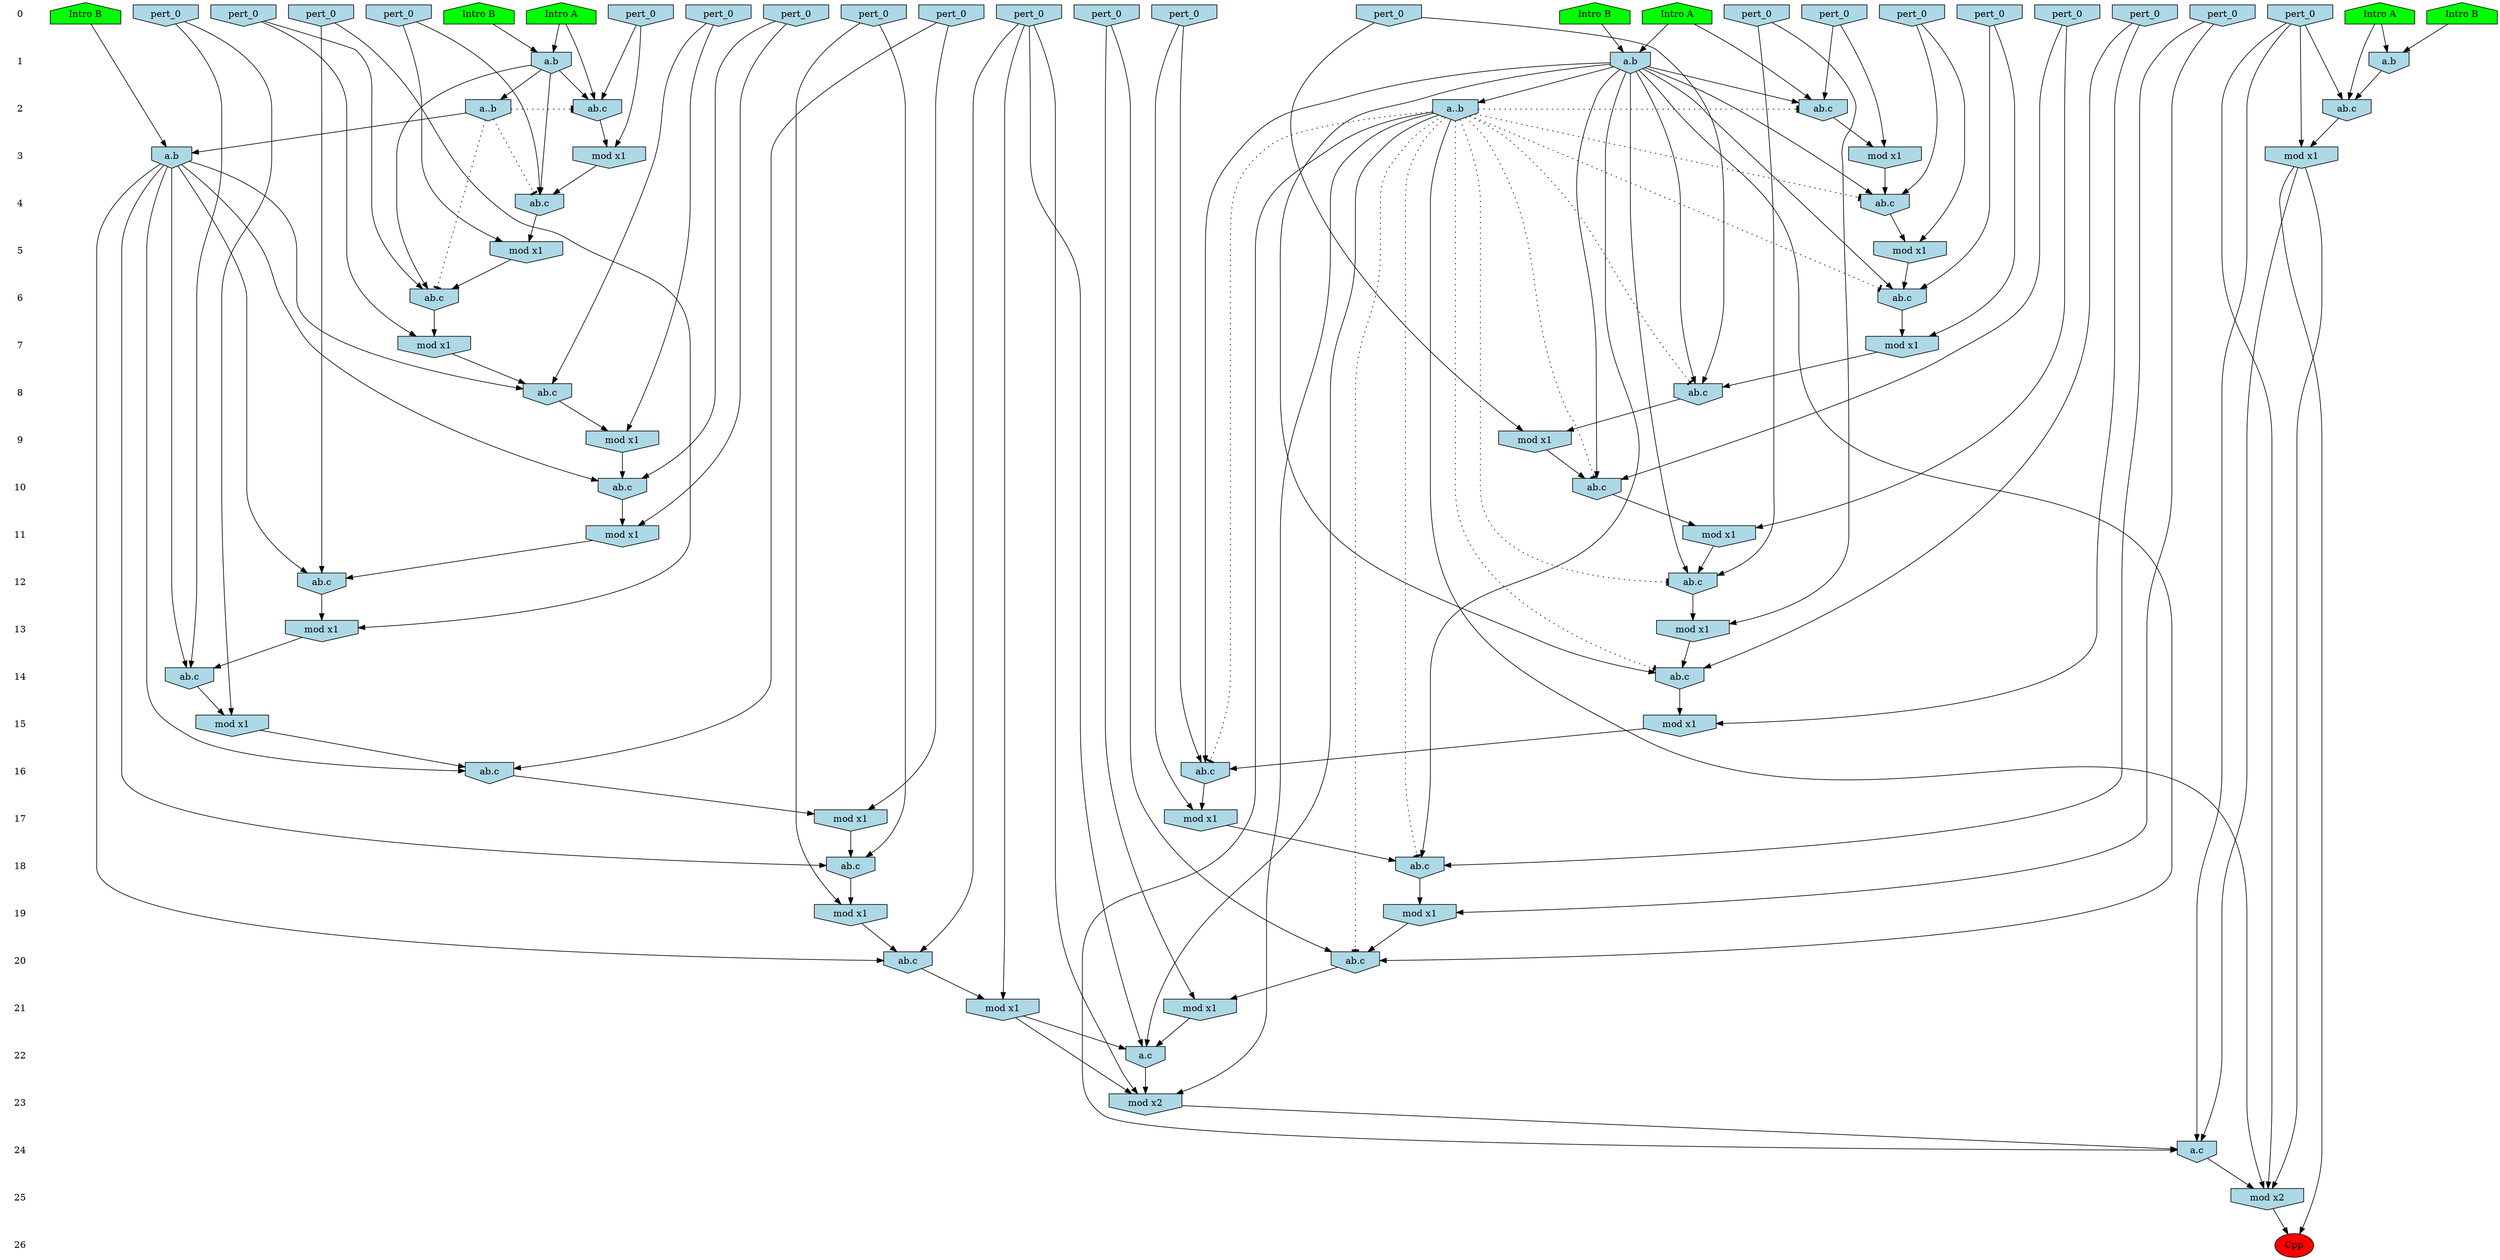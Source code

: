 /* Compression of 1 causal flows obtained in average at 2.000287E+01 t.u */
/* Compressed causal flows were: [1] */
digraph G{
 ranksep=.5 ; 
{ rank = same ; "0" [shape=plaintext] ; node_1 [label ="Intro B", shape=house, style=filled, fillcolor=green] ;
node_2 [label ="Intro B", shape=house, style=filled, fillcolor=green] ;
node_3 [label ="Intro B", shape=house, style=filled, fillcolor=green] ;
node_4 [label ="Intro A", shape=house, style=filled, fillcolor=green] ;
node_5 [label ="Intro A", shape=house, style=filled, fillcolor=green] ;
node_6 [label ="Intro A", shape=house, style=filled, fillcolor=green] ;
node_7 [label ="Intro B", shape=house, style=filled, fillcolor=green] ;
node_11 [label="pert_0", shape=invhouse, style=filled, fillcolor = lightblue] ;
node_12 [label="pert_0", shape=invhouse, style=filled, fillcolor = lightblue] ;
node_13 [label="pert_0", shape=invhouse, style=filled, fillcolor = lightblue] ;
node_14 [label="pert_0", shape=invhouse, style=filled, fillcolor = lightblue] ;
node_15 [label="pert_0", shape=invhouse, style=filled, fillcolor = lightblue] ;
node_16 [label="pert_0", shape=invhouse, style=filled, fillcolor = lightblue] ;
node_17 [label="pert_0", shape=invhouse, style=filled, fillcolor = lightblue] ;
node_18 [label="pert_0", shape=invhouse, style=filled, fillcolor = lightblue] ;
node_19 [label="pert_0", shape=invhouse, style=filled, fillcolor = lightblue] ;
node_20 [label="pert_0", shape=invhouse, style=filled, fillcolor = lightblue] ;
node_21 [label="pert_0", shape=invhouse, style=filled, fillcolor = lightblue] ;
node_22 [label="pert_0", shape=invhouse, style=filled, fillcolor = lightblue] ;
node_23 [label="pert_0", shape=invhouse, style=filled, fillcolor = lightblue] ;
node_24 [label="pert_0", shape=invhouse, style=filled, fillcolor = lightblue] ;
node_25 [label="pert_0", shape=invhouse, style=filled, fillcolor = lightblue] ;
node_26 [label="pert_0", shape=invhouse, style=filled, fillcolor = lightblue] ;
node_27 [label="pert_0", shape=invhouse, style=filled, fillcolor = lightblue] ;
node_28 [label="pert_0", shape=invhouse, style=filled, fillcolor = lightblue] ;
node_29 [label="pert_0", shape=invhouse, style=filled, fillcolor = lightblue] ;
node_30 [label="pert_0", shape=invhouse, style=filled, fillcolor = lightblue] ;
node_31 [label="pert_0", shape=invhouse, style=filled, fillcolor = lightblue] ;
}
{ rank = same ; "1" [shape=plaintext] ; node_8 [label="a.b", shape=invhouse, style=filled, fillcolor = lightblue] ;
node_9 [label="a.b", shape=invhouse, style=filled, fillcolor = lightblue] ;
node_10 [label="a.b", shape=invhouse, style=filled, fillcolor = lightblue] ;
}
{ rank = same ; "2" [shape=plaintext] ; node_32 [label="ab.c", shape=invhouse, style=filled, fillcolor = lightblue] ;
node_33 [label="ab.c", shape=invhouse, style=filled, fillcolor = lightblue] ;
node_35 [label="ab.c", shape=invhouse, style=filled, fillcolor = lightblue] ;
node_43 [label="a..b", shape=invhouse, style=filled, fillcolor = lightblue] ;
node_70 [label="a..b", shape=invhouse, style=filled, fillcolor = lightblue] ;
}
{ rank = same ; "3" [shape=plaintext] ; node_34 [label="mod x1", shape=invhouse, style=filled, fillcolor = lightblue] ;
node_37 [label="mod x1", shape=invhouse, style=filled, fillcolor = lightblue] ;
node_48 [label="mod x1", shape=invhouse, style=filled, fillcolor = lightblue] ;
node_53 [label="a.b", shape=invhouse, style=filled, fillcolor = lightblue] ;
}
{ rank = same ; "4" [shape=plaintext] ; node_36 [label="ab.c", shape=invhouse, style=filled, fillcolor = lightblue] ;
node_38 [label="ab.c", shape=invhouse, style=filled, fillcolor = lightblue] ;
}
{ rank = same ; "5" [shape=plaintext] ; node_39 [label="mod x1", shape=invhouse, style=filled, fillcolor = lightblue] ;
node_40 [label="mod x1", shape=invhouse, style=filled, fillcolor = lightblue] ;
}
{ rank = same ; "6" [shape=plaintext] ; node_41 [label="ab.c", shape=invhouse, style=filled, fillcolor = lightblue] ;
node_42 [label="ab.c", shape=invhouse, style=filled, fillcolor = lightblue] ;
}
{ rank = same ; "7" [shape=plaintext] ; node_44 [label="mod x1", shape=invhouse, style=filled, fillcolor = lightblue] ;
node_56 [label="mod x1", shape=invhouse, style=filled, fillcolor = lightblue] ;
}
{ rank = same ; "8" [shape=plaintext] ; node_45 [label="ab.c", shape=invhouse, style=filled, fillcolor = lightblue] ;
node_57 [label="ab.c", shape=invhouse, style=filled, fillcolor = lightblue] ;
}
{ rank = same ; "9" [shape=plaintext] ; node_46 [label="mod x1", shape=invhouse, style=filled, fillcolor = lightblue] ;
node_58 [label="mod x1", shape=invhouse, style=filled, fillcolor = lightblue] ;
}
{ rank = same ; "10" [shape=plaintext] ; node_47 [label="ab.c", shape=invhouse, style=filled, fillcolor = lightblue] ;
node_59 [label="ab.c", shape=invhouse, style=filled, fillcolor = lightblue] ;
}
{ rank = same ; "11" [shape=plaintext] ; node_49 [label="mod x1", shape=invhouse, style=filled, fillcolor = lightblue] ;
node_60 [label="mod x1", shape=invhouse, style=filled, fillcolor = lightblue] ;
}
{ rank = same ; "12" [shape=plaintext] ; node_50 [label="ab.c", shape=invhouse, style=filled, fillcolor = lightblue] ;
node_61 [label="ab.c", shape=invhouse, style=filled, fillcolor = lightblue] ;
}
{ rank = same ; "13" [shape=plaintext] ; node_51 [label="mod x1", shape=invhouse, style=filled, fillcolor = lightblue] ;
node_62 [label="mod x1", shape=invhouse, style=filled, fillcolor = lightblue] ;
}
{ rank = same ; "14" [shape=plaintext] ; node_52 [label="ab.c", shape=invhouse, style=filled, fillcolor = lightblue] ;
node_63 [label="ab.c", shape=invhouse, style=filled, fillcolor = lightblue] ;
}
{ rank = same ; "15" [shape=plaintext] ; node_54 [label="mod x1", shape=invhouse, style=filled, fillcolor = lightblue] ;
node_68 [label="mod x1", shape=invhouse, style=filled, fillcolor = lightblue] ;
}
{ rank = same ; "16" [shape=plaintext] ; node_55 [label="ab.c", shape=invhouse, style=filled, fillcolor = lightblue] ;
node_69 [label="ab.c", shape=invhouse, style=filled, fillcolor = lightblue] ;
}
{ rank = same ; "17" [shape=plaintext] ; node_64 [label="mod x1", shape=invhouse, style=filled, fillcolor = lightblue] ;
node_71 [label="mod x1", shape=invhouse, style=filled, fillcolor = lightblue] ;
}
{ rank = same ; "18" [shape=plaintext] ; node_65 [label="ab.c", shape=invhouse, style=filled, fillcolor = lightblue] ;
node_72 [label="ab.c", shape=invhouse, style=filled, fillcolor = lightblue] ;
}
{ rank = same ; "19" [shape=plaintext] ; node_66 [label="mod x1", shape=invhouse, style=filled, fillcolor = lightblue] ;
node_73 [label="mod x1", shape=invhouse, style=filled, fillcolor = lightblue] ;
}
{ rank = same ; "20" [shape=plaintext] ; node_67 [label="ab.c", shape=invhouse, style=filled, fillcolor = lightblue] ;
node_74 [label="ab.c", shape=invhouse, style=filled, fillcolor = lightblue] ;
}
{ rank = same ; "21" [shape=plaintext] ; node_75 [label="mod x1", shape=invhouse, style=filled, fillcolor = lightblue] ;
node_76 [label="mod x1", shape=invhouse, style=filled, fillcolor = lightblue] ;
}
{ rank = same ; "22" [shape=plaintext] ; node_77 [label="a.c", shape=invhouse, style=filled, fillcolor = lightblue] ;
}
{ rank = same ; "23" [shape=plaintext] ; node_78 [label="mod x2", shape=invhouse, style=filled, fillcolor = lightblue] ;
}
{ rank = same ; "24" [shape=plaintext] ; node_79 [label="a.c", shape=invhouse, style=filled, fillcolor = lightblue] ;
}
{ rank = same ; "25" [shape=plaintext] ; node_80 [label="mod x2", shape=invhouse, style=filled, fillcolor = lightblue] ;
}
{ rank = same ; "26" [shape=plaintext] ; node_81 [label ="Cpp", style=filled, fillcolor=red] ;
}
"0" -> "1" [style="invis"]; 
"1" -> "2" [style="invis"]; 
"2" -> "3" [style="invis"]; 
"3" -> "4" [style="invis"]; 
"4" -> "5" [style="invis"]; 
"5" -> "6" [style="invis"]; 
"6" -> "7" [style="invis"]; 
"7" -> "8" [style="invis"]; 
"8" -> "9" [style="invis"]; 
"9" -> "10" [style="invis"]; 
"10" -> "11" [style="invis"]; 
"11" -> "12" [style="invis"]; 
"12" -> "13" [style="invis"]; 
"13" -> "14" [style="invis"]; 
"14" -> "15" [style="invis"]; 
"15" -> "16" [style="invis"]; 
"16" -> "17" [style="invis"]; 
"17" -> "18" [style="invis"]; 
"18" -> "19" [style="invis"]; 
"19" -> "20" [style="invis"]; 
"20" -> "21" [style="invis"]; 
"21" -> "22" [style="invis"]; 
"22" -> "23" [style="invis"]; 
"23" -> "24" [style="invis"]; 
"24" -> "25" [style="invis"]; 
"25" -> "26" [style="invis"]; 
node_2 -> node_8
node_6 -> node_8
node_4 -> node_9
node_7 -> node_9
node_3 -> node_10
node_5 -> node_10
node_6 -> node_32
node_8 -> node_32
node_15 -> node_32
node_4 -> node_33
node_9 -> node_33
node_17 -> node_33
node_15 -> node_34
node_32 -> node_34
node_5 -> node_35
node_10 -> node_35
node_30 -> node_35
node_8 -> node_36
node_20 -> node_36
node_34 -> node_36
node_30 -> node_37
node_35 -> node_37
node_10 -> node_38
node_18 -> node_38
node_37 -> node_38
node_20 -> node_39
node_36 -> node_39
node_18 -> node_40
node_38 -> node_40
node_10 -> node_41
node_29 -> node_41
node_40 -> node_41
node_8 -> node_42
node_25 -> node_42
node_39 -> node_42
node_10 -> node_43
node_25 -> node_44
node_42 -> node_44
node_8 -> node_45
node_16 -> node_45
node_44 -> node_45
node_16 -> node_46
node_45 -> node_46
node_8 -> node_47
node_21 -> node_47
node_46 -> node_47
node_17 -> node_48
node_33 -> node_48
node_21 -> node_49
node_47 -> node_49
node_8 -> node_50
node_22 -> node_50
node_49 -> node_50
node_22 -> node_51
node_50 -> node_51
node_8 -> node_52
node_11 -> node_52
node_51 -> node_52
node_1 -> node_53
node_43 -> node_53
node_11 -> node_54
node_52 -> node_54
node_8 -> node_55
node_14 -> node_55
node_54 -> node_55
node_29 -> node_56
node_41 -> node_56
node_27 -> node_57
node_53 -> node_57
node_56 -> node_57
node_27 -> node_58
node_57 -> node_58
node_13 -> node_59
node_53 -> node_59
node_58 -> node_59
node_13 -> node_60
node_59 -> node_60
node_23 -> node_61
node_53 -> node_61
node_60 -> node_61
node_23 -> node_62
node_61 -> node_62
node_26 -> node_63
node_53 -> node_63
node_62 -> node_63
node_14 -> node_64
node_55 -> node_64
node_8 -> node_65
node_31 -> node_65
node_64 -> node_65
node_31 -> node_66
node_65 -> node_66
node_8 -> node_67
node_12 -> node_67
node_66 -> node_67
node_26 -> node_68
node_63 -> node_68
node_24 -> node_69
node_53 -> node_69
node_68 -> node_69
node_8 -> node_70
node_24 -> node_71
node_69 -> node_71
node_19 -> node_72
node_53 -> node_72
node_71 -> node_72
node_19 -> node_73
node_72 -> node_73
node_28 -> node_74
node_53 -> node_74
node_73 -> node_74
node_12 -> node_75
node_67 -> node_75
node_28 -> node_76
node_74 -> node_76
node_28 -> node_77
node_70 -> node_77
node_75 -> node_77
node_76 -> node_77
node_28 -> node_78
node_70 -> node_78
node_76 -> node_78
node_77 -> node_78
node_17 -> node_79
node_48 -> node_79
node_70 -> node_79
node_78 -> node_79
node_17 -> node_80
node_48 -> node_80
node_70 -> node_80
node_79 -> node_80
node_48 -> node_81
node_80 -> node_81
node_43 -> node_35 [style=dotted, arrowhead = tee] 
node_43 -> node_38 [style=dotted, arrowhead = tee] 
node_43 -> node_41 [style=dotted, arrowhead = tee] 
node_70 -> node_32 [style=dotted, arrowhead = tee] 
node_70 -> node_36 [style=dotted, arrowhead = tee] 
node_70 -> node_42 [style=dotted, arrowhead = tee] 
node_70 -> node_45 [style=dotted, arrowhead = tee] 
node_70 -> node_47 [style=dotted, arrowhead = tee] 
node_70 -> node_50 [style=dotted, arrowhead = tee] 
node_70 -> node_52 [style=dotted, arrowhead = tee] 
node_70 -> node_55 [style=dotted, arrowhead = tee] 
node_70 -> node_65 [style=dotted, arrowhead = tee] 
node_70 -> node_67 [style=dotted, arrowhead = tee] 
}
/*
 Dot generation time: 0.004001
*/